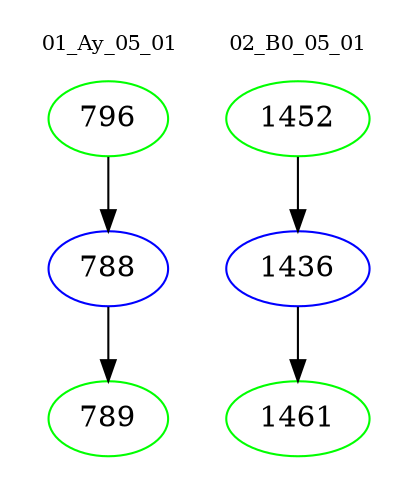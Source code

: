 digraph{
subgraph cluster_0 {
color = white
label = "01_Ay_05_01";
fontsize=10;
T0_796 [label="796", color="green"]
T0_796 -> T0_788 [color="black"]
T0_788 [label="788", color="blue"]
T0_788 -> T0_789 [color="black"]
T0_789 [label="789", color="green"]
}
subgraph cluster_1 {
color = white
label = "02_B0_05_01";
fontsize=10;
T1_1452 [label="1452", color="green"]
T1_1452 -> T1_1436 [color="black"]
T1_1436 [label="1436", color="blue"]
T1_1436 -> T1_1461 [color="black"]
T1_1461 [label="1461", color="green"]
}
}
